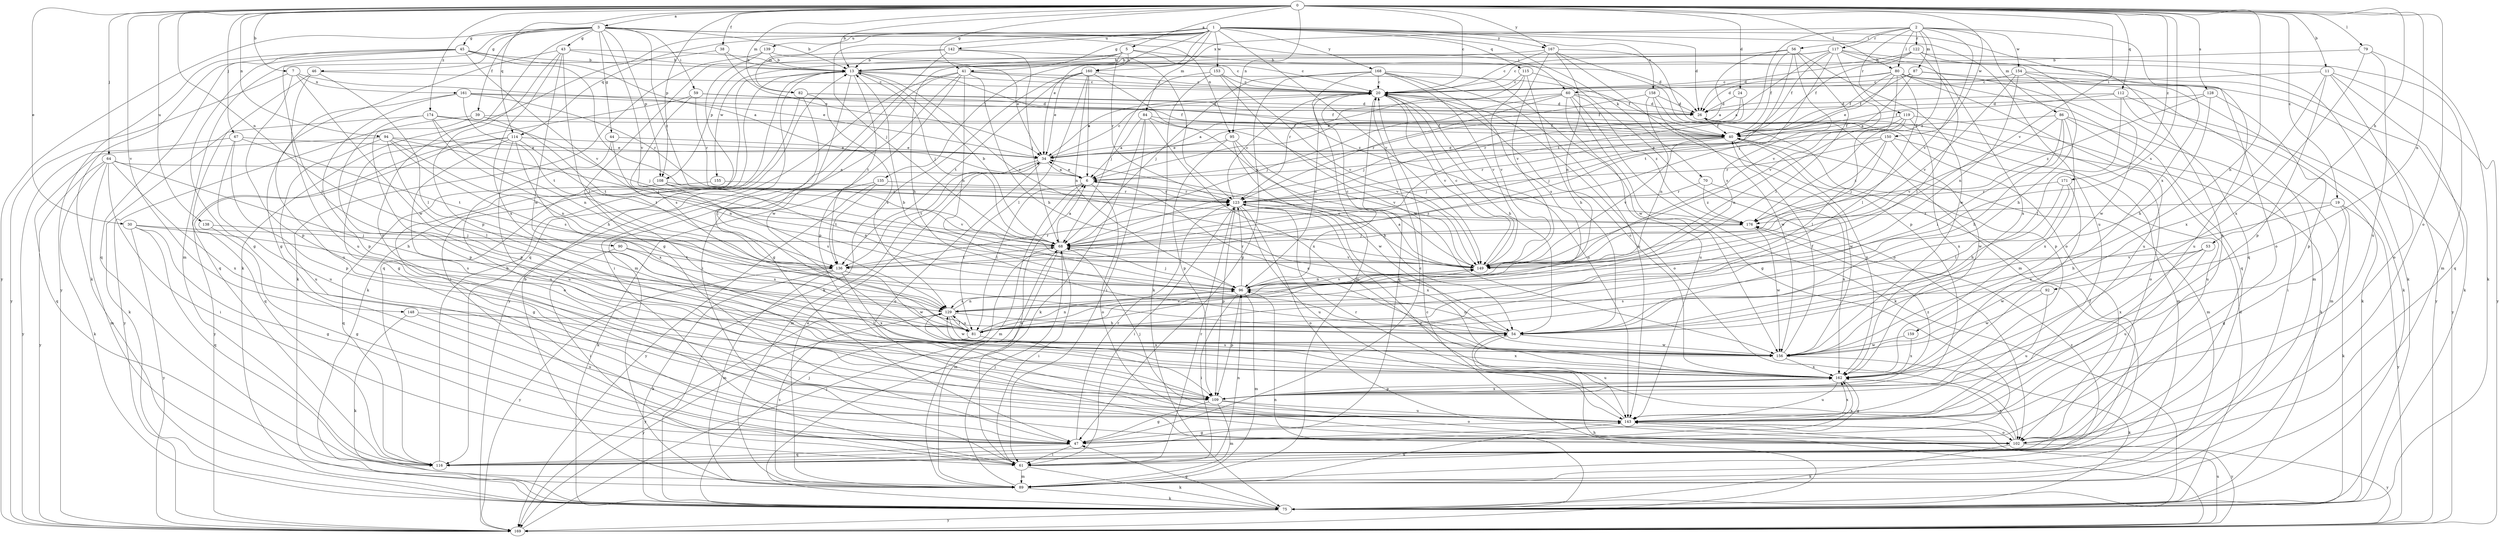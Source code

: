 strict digraph  {
0;
1;
2;
3;
5;
6;
7;
11;
13;
19;
20;
24;
26;
30;
34;
38;
39;
40;
41;
43;
44;
45;
46;
47;
53;
54;
56;
59;
60;
61;
64;
67;
68;
70;
75;
79;
80;
81;
82;
84;
86;
87;
89;
90;
92;
94;
95;
96;
102;
108;
109;
112;
114;
115;
116;
117;
119;
122;
123;
128;
129;
135;
136;
138;
139;
142;
143;
148;
149;
150;
153;
154;
155;
156;
158;
159;
160;
161;
162;
167;
168;
169;
171;
174;
176;
0 -> 3  [label=a];
0 -> 5  [label=a];
0 -> 7  [label=b];
0 -> 11  [label=b];
0 -> 13  [label=b];
0 -> 19  [label=c];
0 -> 20  [label=c];
0 -> 24  [label=d];
0 -> 30  [label=e];
0 -> 38  [label=f];
0 -> 41  [label=g];
0 -> 53  [label=h];
0 -> 54  [label=h];
0 -> 64  [label=j];
0 -> 67  [label=j];
0 -> 79  [label=l];
0 -> 80  [label=l];
0 -> 82  [label=m];
0 -> 90  [label=n];
0 -> 92  [label=n];
0 -> 94  [label=n];
0 -> 95  [label=n];
0 -> 102  [label=o];
0 -> 108  [label=p];
0 -> 112  [label=q];
0 -> 114  [label=q];
0 -> 128  [label=s];
0 -> 129  [label=s];
0 -> 138  [label=u];
0 -> 148  [label=v];
0 -> 149  [label=v];
0 -> 150  [label=w];
0 -> 167  [label=y];
0 -> 171  [label=z];
0 -> 174  [label=z];
1 -> 26  [label=d];
1 -> 34  [label=e];
1 -> 41  [label=g];
1 -> 68  [label=j];
1 -> 70  [label=k];
1 -> 75  [label=k];
1 -> 82  [label=m];
1 -> 84  [label=m];
1 -> 102  [label=o];
1 -> 114  [label=q];
1 -> 115  [label=q];
1 -> 135  [label=t];
1 -> 139  [label=u];
1 -> 142  [label=u];
1 -> 143  [label=u];
1 -> 149  [label=v];
1 -> 153  [label=w];
1 -> 158  [label=x];
1 -> 167  [label=y];
1 -> 168  [label=y];
2 -> 56  [label=i];
2 -> 80  [label=l];
2 -> 86  [label=m];
2 -> 87  [label=m];
2 -> 117  [label=r];
2 -> 119  [label=r];
2 -> 122  [label=r];
2 -> 136  [label=t];
2 -> 149  [label=v];
2 -> 154  [label=w];
2 -> 159  [label=x];
2 -> 160  [label=x];
2 -> 176  [label=z];
3 -> 13  [label=b];
3 -> 39  [label=f];
3 -> 43  [label=g];
3 -> 44  [label=g];
3 -> 45  [label=g];
3 -> 46  [label=g];
3 -> 59  [label=i];
3 -> 60  [label=i];
3 -> 89  [label=m];
3 -> 95  [label=n];
3 -> 102  [label=o];
3 -> 108  [label=p];
3 -> 149  [label=v];
3 -> 169  [label=y];
3 -> 176  [label=z];
5 -> 20  [label=c];
5 -> 26  [label=d];
5 -> 54  [label=h];
5 -> 108  [label=p];
5 -> 123  [label=r];
5 -> 155  [label=w];
5 -> 160  [label=x];
6 -> 34  [label=e];
6 -> 81  [label=l];
6 -> 89  [label=m];
6 -> 102  [label=o];
6 -> 123  [label=r];
7 -> 34  [label=e];
7 -> 109  [label=p];
7 -> 156  [label=w];
7 -> 161  [label=x];
7 -> 169  [label=y];
11 -> 60  [label=i];
11 -> 102  [label=o];
11 -> 109  [label=p];
11 -> 116  [label=q];
11 -> 162  [label=x];
11 -> 169  [label=y];
13 -> 20  [label=c];
13 -> 61  [label=i];
13 -> 68  [label=j];
13 -> 75  [label=k];
13 -> 116  [label=q];
13 -> 136  [label=t];
13 -> 149  [label=v];
13 -> 156  [label=w];
13 -> 176  [label=z];
19 -> 47  [label=g];
19 -> 54  [label=h];
19 -> 75  [label=k];
19 -> 169  [label=y];
19 -> 176  [label=z];
20 -> 26  [label=d];
20 -> 34  [label=e];
20 -> 54  [label=h];
20 -> 96  [label=n];
20 -> 102  [label=o];
20 -> 116  [label=q];
20 -> 143  [label=u];
20 -> 149  [label=v];
24 -> 26  [label=d];
24 -> 68  [label=j];
24 -> 123  [label=r];
26 -> 40  [label=f];
26 -> 89  [label=m];
26 -> 102  [label=o];
30 -> 47  [label=g];
30 -> 68  [label=j];
30 -> 116  [label=q];
30 -> 129  [label=s];
30 -> 169  [label=y];
34 -> 6  [label=a];
34 -> 20  [label=c];
34 -> 89  [label=m];
34 -> 102  [label=o];
34 -> 136  [label=t];
38 -> 13  [label=b];
38 -> 34  [label=e];
38 -> 81  [label=l];
39 -> 40  [label=f];
39 -> 109  [label=p];
39 -> 136  [label=t];
39 -> 169  [label=y];
40 -> 34  [label=e];
40 -> 68  [label=j];
40 -> 89  [label=m];
40 -> 123  [label=r];
40 -> 149  [label=v];
40 -> 156  [label=w];
40 -> 162  [label=x];
41 -> 20  [label=c];
41 -> 40  [label=f];
41 -> 47  [label=g];
41 -> 54  [label=h];
41 -> 61  [label=i];
41 -> 96  [label=n];
41 -> 109  [label=p];
41 -> 169  [label=y];
43 -> 13  [label=b];
43 -> 20  [label=c];
43 -> 47  [label=g];
43 -> 81  [label=l];
43 -> 109  [label=p];
43 -> 156  [label=w];
43 -> 162  [label=x];
44 -> 34  [label=e];
44 -> 96  [label=n];
44 -> 143  [label=u];
45 -> 6  [label=a];
45 -> 13  [label=b];
45 -> 47  [label=g];
45 -> 68  [label=j];
45 -> 75  [label=k];
45 -> 116  [label=q];
45 -> 149  [label=v];
45 -> 169  [label=y];
46 -> 20  [label=c];
46 -> 81  [label=l];
46 -> 116  [label=q];
46 -> 143  [label=u];
47 -> 20  [label=c];
47 -> 61  [label=i];
47 -> 116  [label=q];
47 -> 123  [label=r];
47 -> 162  [label=x];
53 -> 143  [label=u];
53 -> 149  [label=v];
53 -> 156  [label=w];
53 -> 162  [label=x];
54 -> 13  [label=b];
54 -> 96  [label=n];
54 -> 143  [label=u];
54 -> 156  [label=w];
56 -> 6  [label=a];
56 -> 13  [label=b];
56 -> 40  [label=f];
56 -> 81  [label=l];
56 -> 129  [label=s];
56 -> 136  [label=t];
56 -> 156  [label=w];
59 -> 26  [label=d];
59 -> 40  [label=f];
59 -> 47  [label=g];
59 -> 123  [label=r];
59 -> 129  [label=s];
60 -> 6  [label=a];
60 -> 26  [label=d];
60 -> 47  [label=g];
60 -> 68  [label=j];
60 -> 75  [label=k];
60 -> 123  [label=r];
60 -> 143  [label=u];
60 -> 176  [label=z];
61 -> 6  [label=a];
61 -> 40  [label=f];
61 -> 75  [label=k];
61 -> 89  [label=m];
61 -> 96  [label=n];
61 -> 123  [label=r];
64 -> 6  [label=a];
64 -> 54  [label=h];
64 -> 61  [label=i];
64 -> 75  [label=k];
64 -> 89  [label=m];
64 -> 162  [label=x];
64 -> 169  [label=y];
67 -> 34  [label=e];
67 -> 109  [label=p];
67 -> 136  [label=t];
67 -> 143  [label=u];
67 -> 169  [label=y];
68 -> 6  [label=a];
68 -> 13  [label=b];
68 -> 61  [label=i];
68 -> 89  [label=m];
68 -> 136  [label=t];
68 -> 149  [label=v];
70 -> 123  [label=r];
70 -> 162  [label=x];
70 -> 176  [label=z];
75 -> 26  [label=d];
75 -> 47  [label=g];
75 -> 68  [label=j];
75 -> 96  [label=n];
75 -> 169  [label=y];
79 -> 13  [label=b];
79 -> 75  [label=k];
79 -> 143  [label=u];
79 -> 162  [label=x];
80 -> 20  [label=c];
80 -> 26  [label=d];
80 -> 34  [label=e];
80 -> 40  [label=f];
80 -> 75  [label=k];
80 -> 81  [label=l];
80 -> 89  [label=m];
80 -> 116  [label=q];
80 -> 143  [label=u];
80 -> 149  [label=v];
81 -> 96  [label=n];
81 -> 129  [label=s];
81 -> 149  [label=v];
81 -> 162  [label=x];
81 -> 169  [label=y];
82 -> 26  [label=d];
82 -> 40  [label=f];
82 -> 61  [label=i];
82 -> 81  [label=l];
82 -> 129  [label=s];
84 -> 6  [label=a];
84 -> 40  [label=f];
84 -> 61  [label=i];
84 -> 75  [label=k];
84 -> 149  [label=v];
84 -> 162  [label=x];
86 -> 40  [label=f];
86 -> 54  [label=h];
86 -> 61  [label=i];
86 -> 81  [label=l];
86 -> 89  [label=m];
86 -> 149  [label=v];
86 -> 162  [label=x];
87 -> 6  [label=a];
87 -> 20  [label=c];
87 -> 40  [label=f];
87 -> 156  [label=w];
87 -> 169  [label=y];
89 -> 13  [label=b];
89 -> 34  [label=e];
89 -> 68  [label=j];
89 -> 75  [label=k];
89 -> 129  [label=s];
89 -> 143  [label=u];
90 -> 61  [label=i];
90 -> 129  [label=s];
90 -> 136  [label=t];
92 -> 129  [label=s];
92 -> 143  [label=u];
92 -> 156  [label=w];
94 -> 34  [label=e];
94 -> 68  [label=j];
94 -> 81  [label=l];
94 -> 96  [label=n];
94 -> 116  [label=q];
94 -> 129  [label=s];
94 -> 143  [label=u];
95 -> 34  [label=e];
95 -> 54  [label=h];
95 -> 109  [label=p];
95 -> 149  [label=v];
95 -> 156  [label=w];
96 -> 20  [label=c];
96 -> 61  [label=i];
96 -> 68  [label=j];
96 -> 89  [label=m];
96 -> 109  [label=p];
96 -> 123  [label=r];
96 -> 129  [label=s];
96 -> 149  [label=v];
102 -> 75  [label=k];
102 -> 123  [label=r];
102 -> 162  [label=x];
102 -> 169  [label=y];
108 -> 47  [label=g];
108 -> 96  [label=n];
108 -> 123  [label=r];
108 -> 129  [label=s];
108 -> 149  [label=v];
109 -> 47  [label=g];
109 -> 89  [label=m];
109 -> 102  [label=o];
109 -> 143  [label=u];
109 -> 162  [label=x];
109 -> 176  [label=z];
112 -> 26  [label=d];
112 -> 40  [label=f];
112 -> 75  [label=k];
112 -> 81  [label=l];
112 -> 169  [label=y];
114 -> 34  [label=e];
114 -> 102  [label=o];
114 -> 116  [label=q];
114 -> 136  [label=t];
114 -> 143  [label=u];
114 -> 162  [label=x];
114 -> 169  [label=y];
115 -> 20  [label=c];
115 -> 54  [label=h];
115 -> 102  [label=o];
115 -> 123  [label=r];
115 -> 149  [label=v];
116 -> 13  [label=b];
116 -> 176  [label=z];
117 -> 6  [label=a];
117 -> 13  [label=b];
117 -> 20  [label=c];
117 -> 40  [label=f];
117 -> 68  [label=j];
117 -> 102  [label=o];
117 -> 116  [label=q];
117 -> 149  [label=v];
117 -> 162  [label=x];
119 -> 40  [label=f];
119 -> 68  [label=j];
119 -> 75  [label=k];
119 -> 81  [label=l];
119 -> 96  [label=n];
119 -> 162  [label=x];
122 -> 13  [label=b];
122 -> 26  [label=d];
122 -> 40  [label=f];
122 -> 75  [label=k];
122 -> 81  [label=l];
122 -> 89  [label=m];
123 -> 20  [label=c];
123 -> 61  [label=i];
123 -> 102  [label=o];
123 -> 109  [label=p];
123 -> 143  [label=u];
123 -> 162  [label=x];
123 -> 176  [label=z];
128 -> 26  [label=d];
128 -> 54  [label=h];
128 -> 109  [label=p];
128 -> 176  [label=z];
129 -> 54  [label=h];
129 -> 81  [label=l];
129 -> 96  [label=n];
129 -> 156  [label=w];
129 -> 162  [label=x];
129 -> 169  [label=y];
135 -> 75  [label=k];
135 -> 123  [label=r];
135 -> 136  [label=t];
135 -> 169  [label=y];
136 -> 75  [label=k];
136 -> 89  [label=m];
136 -> 123  [label=r];
136 -> 156  [label=w];
136 -> 162  [label=x];
136 -> 169  [label=y];
138 -> 47  [label=g];
138 -> 68  [label=j];
139 -> 13  [label=b];
139 -> 34  [label=e];
139 -> 47  [label=g];
139 -> 75  [label=k];
142 -> 13  [label=b];
142 -> 68  [label=j];
142 -> 89  [label=m];
142 -> 116  [label=q];
142 -> 123  [label=r];
143 -> 47  [label=g];
143 -> 68  [label=j];
143 -> 102  [label=o];
143 -> 123  [label=r];
143 -> 162  [label=x];
143 -> 169  [label=y];
148 -> 75  [label=k];
148 -> 81  [label=l];
148 -> 143  [label=u];
149 -> 6  [label=a];
149 -> 20  [label=c];
149 -> 34  [label=e];
149 -> 96  [label=n];
150 -> 34  [label=e];
150 -> 68  [label=j];
150 -> 123  [label=r];
150 -> 143  [label=u];
150 -> 156  [label=w];
150 -> 176  [label=z];
153 -> 20  [label=c];
153 -> 68  [label=j];
153 -> 75  [label=k];
153 -> 149  [label=v];
153 -> 156  [label=w];
154 -> 20  [label=c];
154 -> 54  [label=h];
154 -> 75  [label=k];
154 -> 96  [label=n];
154 -> 143  [label=u];
154 -> 149  [label=v];
155 -> 116  [label=q];
155 -> 123  [label=r];
156 -> 6  [label=a];
156 -> 40  [label=f];
156 -> 75  [label=k];
156 -> 162  [label=x];
158 -> 26  [label=d];
158 -> 34  [label=e];
158 -> 96  [label=n];
158 -> 109  [label=p];
158 -> 156  [label=w];
159 -> 156  [label=w];
159 -> 162  [label=x];
160 -> 6  [label=a];
160 -> 20  [label=c];
160 -> 34  [label=e];
160 -> 75  [label=k];
160 -> 81  [label=l];
160 -> 96  [label=n];
160 -> 136  [label=t];
160 -> 149  [label=v];
161 -> 26  [label=d];
161 -> 40  [label=f];
161 -> 109  [label=p];
161 -> 123  [label=r];
161 -> 136  [label=t];
161 -> 143  [label=u];
162 -> 20  [label=c];
162 -> 47  [label=g];
162 -> 109  [label=p];
162 -> 129  [label=s];
162 -> 143  [label=u];
167 -> 13  [label=b];
167 -> 20  [label=c];
167 -> 89  [label=m];
167 -> 96  [label=n];
167 -> 102  [label=o];
167 -> 109  [label=p];
167 -> 149  [label=v];
168 -> 20  [label=c];
168 -> 47  [label=g];
168 -> 68  [label=j];
168 -> 89  [label=m];
168 -> 129  [label=s];
168 -> 143  [label=u];
168 -> 149  [label=v];
168 -> 156  [label=w];
169 -> 20  [label=c];
169 -> 54  [label=h];
169 -> 68  [label=j];
169 -> 143  [label=u];
171 -> 54  [label=h];
171 -> 81  [label=l];
171 -> 123  [label=r];
171 -> 162  [label=x];
174 -> 40  [label=f];
174 -> 54  [label=h];
174 -> 68  [label=j];
174 -> 75  [label=k];
174 -> 96  [label=n];
174 -> 109  [label=p];
176 -> 68  [label=j];
176 -> 156  [label=w];
}

